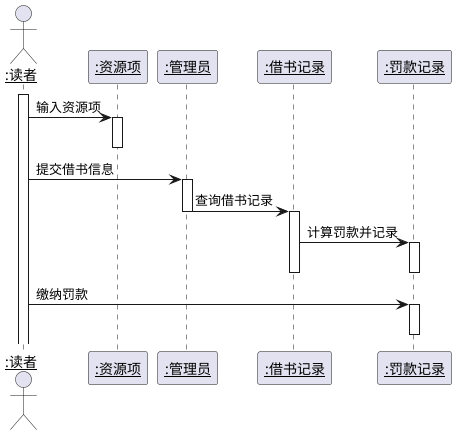 @startuml
skinparam sequenceParticipant underline
actor ":读者" as reader
participant ":资源项" as bt
participant ":管理员" as user
participant ":借书记录" as lendrecord
participant ":罚款记录" as finerecord
activate reader
reader->bt:输入资源项
activate bt
deactivate bt
reader->user:提交借书信息
activate user
user->lendrecord:查询借书记录
deactivate user
activate lendrecord
lendrecord->finerecord:计算罚款并记录
activate finerecord
deactivate finerecord
deactivate lendrecord
reader->finerecord:缴纳罚款
activate finerecord
deactivate finerecord
@enduml